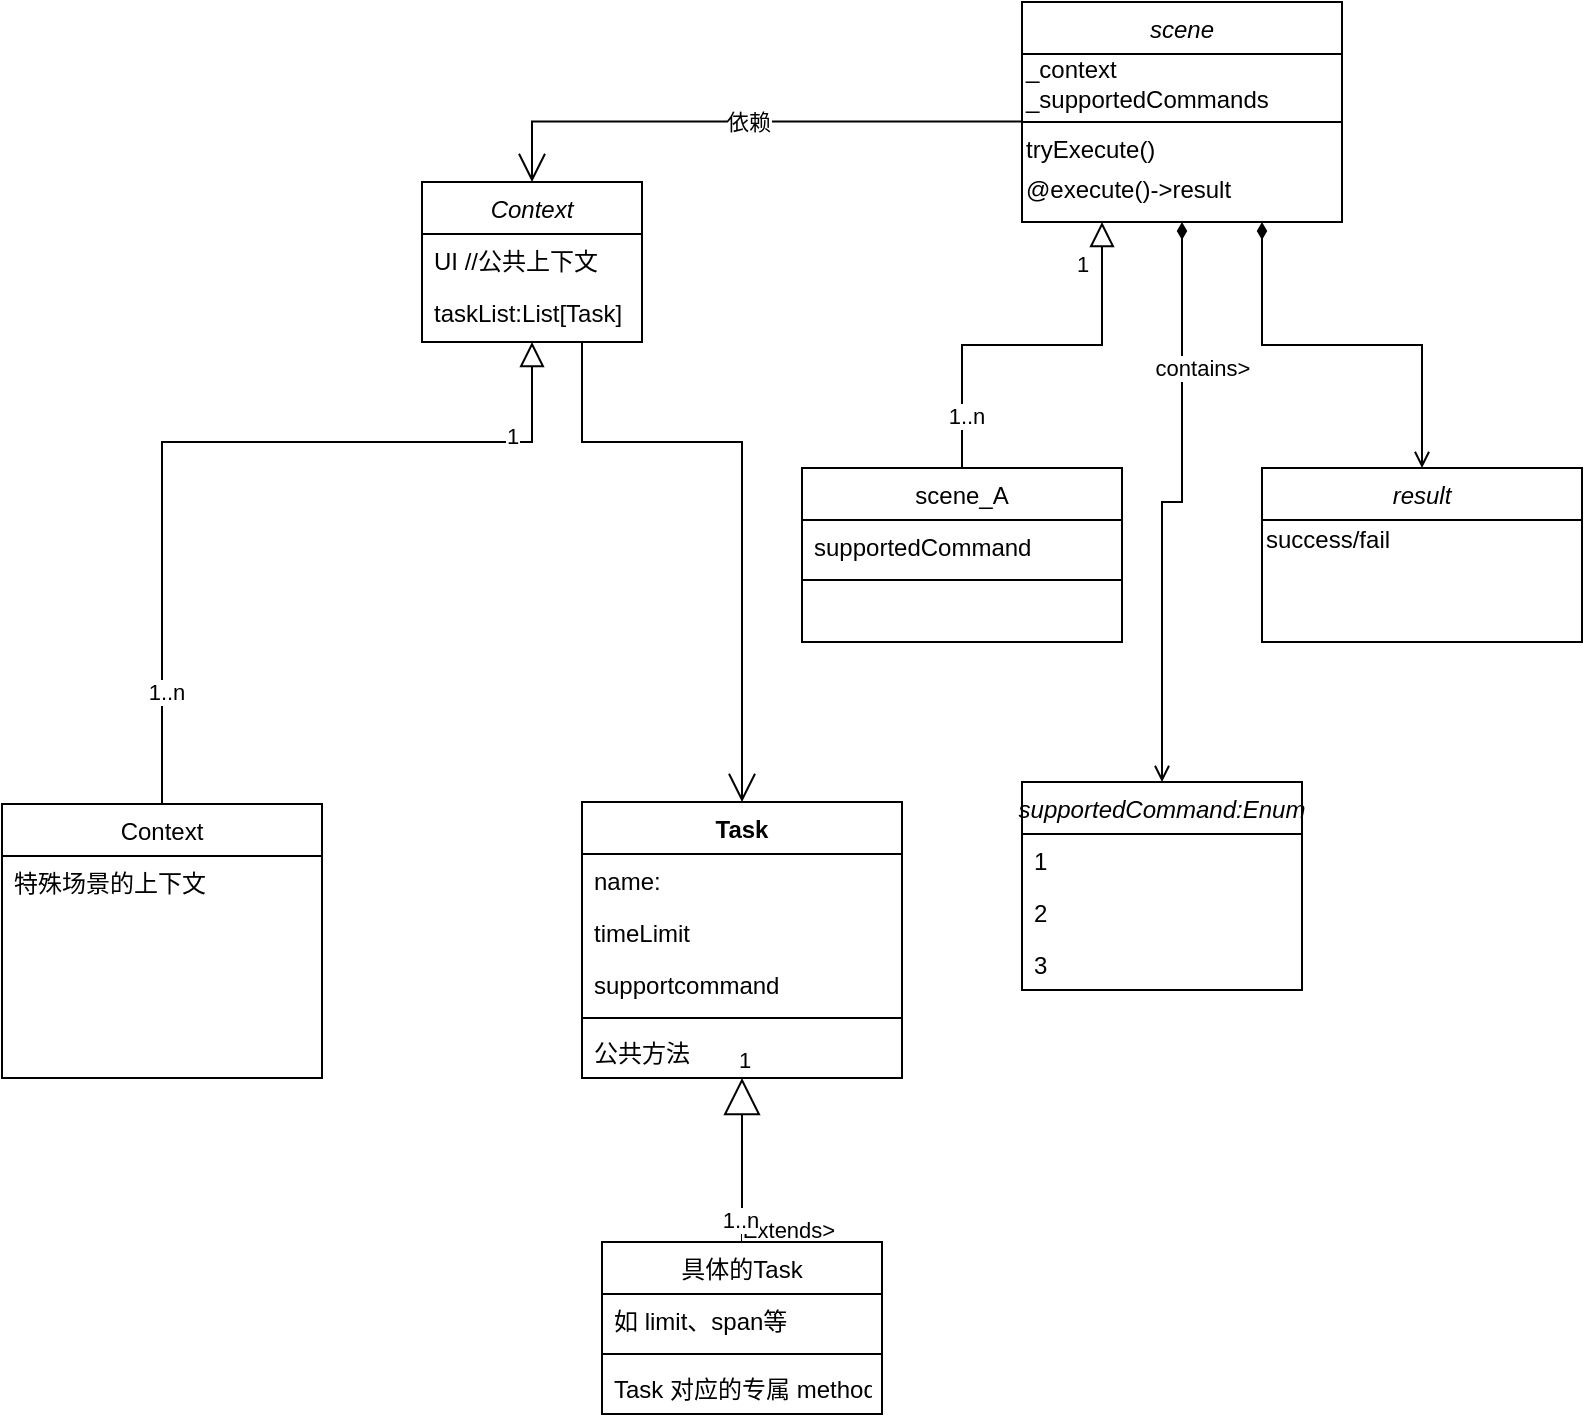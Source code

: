 <mxfile version="17.5.0" type="device"><diagram id="C5RBs43oDa-KdzZeNtuy" name="Page-1"><mxGraphModel dx="1808" dy="532" grid="1" gridSize="10" guides="1" tooltips="1" connect="1" arrows="1" fold="1" page="1" pageScale="1" pageWidth="827" pageHeight="1169" math="0" shadow="0"><root><mxCell id="WIyWlLk6GJQsqaUBKTNV-0"/><mxCell id="WIyWlLk6GJQsqaUBKTNV-1" parent="WIyWlLk6GJQsqaUBKTNV-0"/><mxCell id="3JNZyCE5rx4w1JIbHD-a-8" value="contains&amp;gt;" style="rounded=0;orthogonalLoop=1;jettySize=auto;html=1;entryX=0.5;entryY=0;entryDx=0;entryDy=0;endArrow=open;endFill=0;startArrow=diamondThin;startFill=1;exitX=0.5;exitY=1;exitDx=0;exitDy=0;edgeStyle=orthogonalEdgeStyle;" edge="1" parent="WIyWlLk6GJQsqaUBKTNV-1" source="zkfFHV4jXpPFQw0GAbJ--0" target="3JNZyCE5rx4w1JIbHD-a-2"><mxGeometry x="-0.5" y="10" relative="1" as="geometry"><mxPoint x="380" y="240" as="sourcePoint"/><mxPoint as="offset"/></mxGeometry></mxCell><mxCell id="3JNZyCE5rx4w1JIbHD-a-17" style="rounded=0;orthogonalLoop=1;jettySize=auto;html=1;entryX=0.5;entryY=0;entryDx=0;entryDy=0;startArrow=diamondThin;startFill=1;endArrow=open;endFill=0;edgeStyle=orthogonalEdgeStyle;exitX=0.75;exitY=1;exitDx=0;exitDy=0;" edge="1" parent="WIyWlLk6GJQsqaUBKTNV-1" source="zkfFHV4jXpPFQw0GAbJ--0" target="3JNZyCE5rx4w1JIbHD-a-10"><mxGeometry relative="1" as="geometry"/></mxCell><mxCell id="zkfFHV4jXpPFQw0GAbJ--0" value="scene" style="swimlane;fontStyle=2;align=center;verticalAlign=top;childLayout=stackLayout;horizontal=1;startSize=26;horizontalStack=0;resizeParent=1;resizeLast=0;collapsible=1;marginBottom=0;rounded=0;shadow=0;strokeWidth=1;" parent="WIyWlLk6GJQsqaUBKTNV-1" vertex="1"><mxGeometry x="220" y="120" width="160" height="110" as="geometry"><mxRectangle x="220" y="120" width="160" height="26" as="alternateBounds"/></mxGeometry></mxCell><mxCell id="3JNZyCE5rx4w1JIbHD-a-20" value="_context&lt;br&gt;_supportedCommands" style="text;html=1;align=left;verticalAlign=middle;resizable=0;points=[];autosize=1;strokeColor=none;fillColor=none;" vertex="1" parent="zkfFHV4jXpPFQw0GAbJ--0"><mxGeometry y="26" width="160" height="30" as="geometry"/></mxCell><mxCell id="3JNZyCE5rx4w1JIbHD-a-65" value="" style="line;strokeWidth=1;fillColor=none;align=left;verticalAlign=middle;spacingTop=-1;spacingLeft=3;spacingRight=3;rotatable=0;labelPosition=right;points=[];portConstraint=eastwest;" vertex="1" parent="zkfFHV4jXpPFQw0GAbJ--0"><mxGeometry y="56" width="160" height="8" as="geometry"/></mxCell><mxCell id="3JNZyCE5rx4w1JIbHD-a-18" value="tryExecute()" style="text;html=1;align=left;verticalAlign=middle;resizable=0;points=[];autosize=1;strokeColor=none;fillColor=none;" vertex="1" parent="zkfFHV4jXpPFQw0GAbJ--0"><mxGeometry y="64" width="160" height="20" as="geometry"/></mxCell><mxCell id="3JNZyCE5rx4w1JIbHD-a-67" value="@execute()-&amp;gt;result" style="text;html=1;align=left;verticalAlign=middle;resizable=0;points=[];autosize=1;strokeColor=none;fillColor=none;" vertex="1" parent="zkfFHV4jXpPFQw0GAbJ--0"><mxGeometry y="84" width="160" height="20" as="geometry"/></mxCell><mxCell id="zkfFHV4jXpPFQw0GAbJ--6" value="scene_A&#10;" style="swimlane;fontStyle=0;align=center;verticalAlign=top;childLayout=stackLayout;horizontal=1;startSize=26;horizontalStack=0;resizeParent=1;resizeLast=0;collapsible=1;marginBottom=0;rounded=0;shadow=0;strokeWidth=1;" parent="WIyWlLk6GJQsqaUBKTNV-1" vertex="1"><mxGeometry x="110" y="353" width="160" height="87" as="geometry"><mxRectangle x="130" y="380" width="160" height="26" as="alternateBounds"/></mxGeometry></mxCell><mxCell id="zkfFHV4jXpPFQw0GAbJ--7" value="supportedCommand" style="text;align=left;verticalAlign=top;spacingLeft=4;spacingRight=4;overflow=hidden;rotatable=0;points=[[0,0.5],[1,0.5]];portConstraint=eastwest;" parent="zkfFHV4jXpPFQw0GAbJ--6" vertex="1"><mxGeometry y="26" width="160" height="26" as="geometry"/></mxCell><mxCell id="zkfFHV4jXpPFQw0GAbJ--9" value="" style="line;html=1;strokeWidth=1;align=left;verticalAlign=middle;spacingTop=-1;spacingLeft=3;spacingRight=3;rotatable=0;labelPosition=right;points=[];portConstraint=eastwest;" parent="zkfFHV4jXpPFQw0GAbJ--6" vertex="1"><mxGeometry y="52" width="160" height="8" as="geometry"/></mxCell><mxCell id="zkfFHV4jXpPFQw0GAbJ--12" value="" style="endArrow=block;endSize=10;endFill=0;shadow=0;strokeWidth=1;rounded=0;edgeStyle=elbowEdgeStyle;elbow=vertical;entryX=0.25;entryY=1;entryDx=0;entryDy=0;" parent="WIyWlLk6GJQsqaUBKTNV-1" source="zkfFHV4jXpPFQw0GAbJ--6" target="zkfFHV4jXpPFQw0GAbJ--0" edge="1"><mxGeometry width="160" relative="1" as="geometry"><mxPoint x="200" y="203" as="sourcePoint"/><mxPoint x="200" y="203" as="targetPoint"/></mxGeometry></mxCell><mxCell id="3JNZyCE5rx4w1JIbHD-a-0" value="1" style="edgeLabel;html=1;align=center;verticalAlign=middle;resizable=0;points=[];" vertex="1" connectable="0" parent="zkfFHV4jXpPFQw0GAbJ--12"><mxGeometry x="0.771" y="2" relative="1" as="geometry"><mxPoint x="-8" y="-1" as="offset"/></mxGeometry></mxCell><mxCell id="3JNZyCE5rx4w1JIbHD-a-1" value="1..n" style="edgeLabel;html=1;align=center;verticalAlign=middle;resizable=0;points=[];" vertex="1" connectable="0" parent="zkfFHV4jXpPFQw0GAbJ--12"><mxGeometry x="-0.731" y="-2" relative="1" as="geometry"><mxPoint as="offset"/></mxGeometry></mxCell><mxCell id="3JNZyCE5rx4w1JIbHD-a-2" value="supportedCommand:Enum" style="swimlane;fontStyle=2;align=center;verticalAlign=top;childLayout=stackLayout;horizontal=1;startSize=26;horizontalStack=0;resizeParent=1;resizeLast=0;collapsible=1;marginBottom=0;rounded=0;shadow=0;strokeWidth=1;" vertex="1" parent="WIyWlLk6GJQsqaUBKTNV-1"><mxGeometry x="220" y="510" width="140" height="104" as="geometry"><mxRectangle x="230" y="140" width="160" height="26" as="alternateBounds"/></mxGeometry></mxCell><mxCell id="3JNZyCE5rx4w1JIbHD-a-3" value="1" style="text;align=left;verticalAlign=top;spacingLeft=4;spacingRight=4;overflow=hidden;rotatable=0;points=[[0,0.5],[1,0.5]];portConstraint=eastwest;" vertex="1" parent="3JNZyCE5rx4w1JIbHD-a-2"><mxGeometry y="26" width="140" height="26" as="geometry"/></mxCell><mxCell id="3JNZyCE5rx4w1JIbHD-a-4" value="2" style="text;align=left;verticalAlign=top;spacingLeft=4;spacingRight=4;overflow=hidden;rotatable=0;points=[[0,0.5],[1,0.5]];portConstraint=eastwest;rounded=0;shadow=0;html=0;" vertex="1" parent="3JNZyCE5rx4w1JIbHD-a-2"><mxGeometry y="52" width="140" height="26" as="geometry"/></mxCell><mxCell id="3JNZyCE5rx4w1JIbHD-a-5" value="3" style="text;align=left;verticalAlign=top;spacingLeft=4;spacingRight=4;overflow=hidden;rotatable=0;points=[[0,0.5],[1,0.5]];portConstraint=eastwest;rounded=0;shadow=0;html=0;" vertex="1" parent="3JNZyCE5rx4w1JIbHD-a-2"><mxGeometry y="78" width="140" height="26" as="geometry"/></mxCell><mxCell id="3JNZyCE5rx4w1JIbHD-a-10" value="result" style="swimlane;fontStyle=2;align=center;verticalAlign=top;childLayout=stackLayout;horizontal=1;startSize=26;horizontalStack=0;resizeParent=1;resizeLast=0;collapsible=1;marginBottom=0;rounded=0;shadow=0;strokeWidth=1;" vertex="1" parent="WIyWlLk6GJQsqaUBKTNV-1"><mxGeometry x="340" y="353" width="160" height="87" as="geometry"><mxRectangle x="230" y="140" width="160" height="26" as="alternateBounds"/></mxGeometry></mxCell><mxCell id="3JNZyCE5rx4w1JIbHD-a-16" value="success/fail" style="text;html=1;align=left;verticalAlign=middle;resizable=0;points=[];autosize=1;strokeColor=none;fillColor=none;portConstraint=north;" vertex="1" parent="3JNZyCE5rx4w1JIbHD-a-10"><mxGeometry y="26" width="160" height="20" as="geometry"/></mxCell><mxCell id="3JNZyCE5rx4w1JIbHD-a-22" value="Task" style="swimlane;fontStyle=1;align=center;verticalAlign=top;childLayout=stackLayout;horizontal=1;startSize=26;horizontalStack=0;resizeParent=1;resizeParentMax=0;resizeLast=0;collapsible=1;marginBottom=0;" vertex="1" parent="WIyWlLk6GJQsqaUBKTNV-1"><mxGeometry y="520" width="160" height="138" as="geometry"/></mxCell><mxCell id="3JNZyCE5rx4w1JIbHD-a-23" value="name:" style="text;strokeColor=none;fillColor=none;align=left;verticalAlign=top;spacingLeft=4;spacingRight=4;overflow=hidden;rotatable=0;points=[[0,0.5],[1,0.5]];portConstraint=eastwest;" vertex="1" parent="3JNZyCE5rx4w1JIbHD-a-22"><mxGeometry y="26" width="160" height="26" as="geometry"/></mxCell><mxCell id="3JNZyCE5rx4w1JIbHD-a-26" value="timeLimit" style="text;strokeColor=none;fillColor=none;align=left;verticalAlign=top;spacingLeft=4;spacingRight=4;overflow=hidden;rotatable=0;points=[[0,0.5],[1,0.5]];portConstraint=eastwest;" vertex="1" parent="3JNZyCE5rx4w1JIbHD-a-22"><mxGeometry y="52" width="160" height="26" as="geometry"/></mxCell><mxCell id="3JNZyCE5rx4w1JIbHD-a-27" value="supportcommand" style="text;strokeColor=none;fillColor=none;align=left;verticalAlign=top;spacingLeft=4;spacingRight=4;overflow=hidden;rotatable=0;points=[[0,0.5],[1,0.5]];portConstraint=eastwest;" vertex="1" parent="3JNZyCE5rx4w1JIbHD-a-22"><mxGeometry y="78" width="160" height="26" as="geometry"/></mxCell><mxCell id="3JNZyCE5rx4w1JIbHD-a-68" value="" style="line;strokeWidth=1;fillColor=none;align=left;verticalAlign=middle;spacingTop=-1;spacingLeft=3;spacingRight=3;rotatable=0;labelPosition=right;points=[];portConstraint=eastwest;" vertex="1" parent="3JNZyCE5rx4w1JIbHD-a-22"><mxGeometry y="104" width="160" height="8" as="geometry"/></mxCell><mxCell id="3JNZyCE5rx4w1JIbHD-a-52" value="公共方法" style="text;strokeColor=none;fillColor=none;align=left;verticalAlign=top;spacingLeft=4;spacingRight=4;overflow=hidden;rotatable=0;points=[[0,0.5],[1,0.5]];portConstraint=eastwest;" vertex="1" parent="3JNZyCE5rx4w1JIbHD-a-22"><mxGeometry y="112" width="160" height="26" as="geometry"/></mxCell><mxCell id="3JNZyCE5rx4w1JIbHD-a-35" value="Extends&amp;gt;" style="endArrow=block;endSize=16;endFill=0;html=1;rounded=0;entryX=0.5;entryY=1;entryDx=0;entryDy=0;edgeStyle=orthogonalEdgeStyle;" edge="1" parent="WIyWlLk6GJQsqaUBKTNV-1" source="3JNZyCE5rx4w1JIbHD-a-38" target="3JNZyCE5rx4w1JIbHD-a-22"><mxGeometry x="-0.844" y="-23" width="160" relative="1" as="geometry"><mxPoint x="400" y="720" as="sourcePoint"/><mxPoint x="560" y="720" as="targetPoint"/><mxPoint as="offset"/></mxGeometry></mxCell><mxCell id="3JNZyCE5rx4w1JIbHD-a-36" value="1" style="edgeLabel;html=1;align=center;verticalAlign=middle;resizable=0;points=[];" vertex="1" connectable="0" parent="3JNZyCE5rx4w1JIbHD-a-35"><mxGeometry x="0.498" y="-2" relative="1" as="geometry"><mxPoint x="-1" y="-30" as="offset"/></mxGeometry></mxCell><mxCell id="3JNZyCE5rx4w1JIbHD-a-37" value="1..n" style="edgeLabel;html=1;align=center;verticalAlign=middle;resizable=0;points=[];" vertex="1" connectable="0" parent="3JNZyCE5rx4w1JIbHD-a-35"><mxGeometry x="-0.721" y="1" relative="1" as="geometry"><mxPoint as="offset"/></mxGeometry></mxCell><mxCell id="3JNZyCE5rx4w1JIbHD-a-38" value="具体的Task" style="swimlane;fontStyle=0;childLayout=stackLayout;horizontal=1;startSize=26;fillColor=none;horizontalStack=0;resizeParent=1;resizeParentMax=0;resizeLast=0;collapsible=1;marginBottom=0;" vertex="1" parent="WIyWlLk6GJQsqaUBKTNV-1"><mxGeometry x="10" y="740" width="140" height="86" as="geometry"/></mxCell><mxCell id="3JNZyCE5rx4w1JIbHD-a-40" value="如 limit、span等" style="text;strokeColor=none;fillColor=none;align=left;verticalAlign=top;spacingLeft=4;spacingRight=4;overflow=hidden;rotatable=0;points=[[0,0.5],[1,0.5]];portConstraint=eastwest;" vertex="1" parent="3JNZyCE5rx4w1JIbHD-a-38"><mxGeometry y="26" width="140" height="26" as="geometry"/></mxCell><mxCell id="3JNZyCE5rx4w1JIbHD-a-45" value="" style="line;strokeWidth=1;fillColor=none;align=left;verticalAlign=middle;spacingTop=-1;spacingLeft=3;spacingRight=3;rotatable=0;labelPosition=right;points=[];portConstraint=eastwest;" vertex="1" parent="3JNZyCE5rx4w1JIbHD-a-38"><mxGeometry y="52" width="140" height="8" as="geometry"/></mxCell><mxCell id="3JNZyCE5rx4w1JIbHD-a-44" value="Task 对应的专属 method" style="text;strokeColor=none;fillColor=none;align=left;verticalAlign=top;spacingLeft=4;spacingRight=4;overflow=hidden;rotatable=0;points=[[0,0.5],[1,0.5]];portConstraint=eastwest;" vertex="1" parent="3JNZyCE5rx4w1JIbHD-a-38"><mxGeometry y="60" width="140" height="26" as="geometry"/></mxCell><mxCell id="3JNZyCE5rx4w1JIbHD-a-54" value="Context" style="swimlane;fontStyle=2;align=center;verticalAlign=top;childLayout=stackLayout;horizontal=1;startSize=26;horizontalStack=0;resizeParent=1;resizeLast=0;collapsible=1;marginBottom=0;rounded=0;shadow=0;strokeWidth=1;" vertex="1" parent="WIyWlLk6GJQsqaUBKTNV-1"><mxGeometry x="-80" y="210" width="110" height="80" as="geometry"><mxRectangle x="130" y="380" width="160" height="26" as="alternateBounds"/></mxGeometry></mxCell><mxCell id="3JNZyCE5rx4w1JIbHD-a-55" value="UI //公共上下文&#10;" style="text;align=left;verticalAlign=top;spacingLeft=4;spacingRight=4;overflow=hidden;rotatable=0;points=[[0,0.5],[1,0.5]];portConstraint=eastwest;" vertex="1" parent="3JNZyCE5rx4w1JIbHD-a-54"><mxGeometry y="26" width="110" height="26" as="geometry"/></mxCell><mxCell id="3JNZyCE5rx4w1JIbHD-a-57" value="taskList:List[Task]&#10;" style="text;align=left;verticalAlign=top;spacingLeft=4;spacingRight=4;overflow=hidden;rotatable=0;points=[[0,0.5],[1,0.5]];portConstraint=eastwest;" vertex="1" parent="3JNZyCE5rx4w1JIbHD-a-54"><mxGeometry y="52" width="110" height="26" as="geometry"/></mxCell><mxCell id="3JNZyCE5rx4w1JIbHD-a-58" value="Context" style="swimlane;fontStyle=0;align=center;verticalAlign=top;childLayout=stackLayout;horizontal=1;startSize=26;horizontalStack=0;resizeParent=1;resizeLast=0;collapsible=1;marginBottom=0;rounded=0;shadow=0;strokeWidth=1;" vertex="1" parent="WIyWlLk6GJQsqaUBKTNV-1"><mxGeometry x="-290" y="521" width="160" height="137" as="geometry"><mxRectangle x="130" y="380" width="160" height="26" as="alternateBounds"/></mxGeometry></mxCell><mxCell id="3JNZyCE5rx4w1JIbHD-a-59" value="特殊场景的上下文&#10;" style="text;align=left;verticalAlign=top;spacingLeft=4;spacingRight=4;overflow=hidden;rotatable=0;points=[[0,0.5],[1,0.5]];portConstraint=eastwest;" vertex="1" parent="3JNZyCE5rx4w1JIbHD-a-58"><mxGeometry y="26" width="160" height="26" as="geometry"/></mxCell><mxCell id="3JNZyCE5rx4w1JIbHD-a-62" value="" style="endArrow=block;endSize=10;endFill=0;shadow=0;strokeWidth=1;rounded=0;edgeStyle=elbowEdgeStyle;elbow=vertical;" edge="1" parent="WIyWlLk6GJQsqaUBKTNV-1" source="3JNZyCE5rx4w1JIbHD-a-58"><mxGeometry width="160" relative="1" as="geometry"><mxPoint x="190" y="353" as="sourcePoint"/><mxPoint x="-25" y="290" as="targetPoint"/><Array as="points"><mxPoint x="-90" y="340"/></Array></mxGeometry></mxCell><mxCell id="3JNZyCE5rx4w1JIbHD-a-63" value="1" style="edgeLabel;html=1;align=center;verticalAlign=middle;resizable=0;points=[];" vertex="1" connectable="0" parent="3JNZyCE5rx4w1JIbHD-a-62"><mxGeometry x="0.771" y="2" relative="1" as="geometry"><mxPoint x="-8" y="-1" as="offset"/></mxGeometry></mxCell><mxCell id="3JNZyCE5rx4w1JIbHD-a-64" value="1..n" style="edgeLabel;html=1;align=center;verticalAlign=middle;resizable=0;points=[];" vertex="1" connectable="0" parent="3JNZyCE5rx4w1JIbHD-a-62"><mxGeometry x="-0.731" y="-2" relative="1" as="geometry"><mxPoint as="offset"/></mxGeometry></mxCell><mxCell id="3JNZyCE5rx4w1JIbHD-a-70" value="依赖" style="endArrow=open;endFill=1;endSize=12;html=1;rounded=0;entryX=0.5;entryY=0;entryDx=0;entryDy=0;edgeStyle=orthogonalEdgeStyle;exitX=0;exitY=0.471;exitDx=0;exitDy=0;exitPerimeter=0;" edge="1" parent="WIyWlLk6GJQsqaUBKTNV-1" source="3JNZyCE5rx4w1JIbHD-a-65" target="3JNZyCE5rx4w1JIbHD-a-54"><mxGeometry width="160" relative="1" as="geometry"><mxPoint x="210" y="180" as="sourcePoint"/><mxPoint x="250" y="140" as="targetPoint"/></mxGeometry></mxCell><mxCell id="3JNZyCE5rx4w1JIbHD-a-72" value="" style="endArrow=open;endFill=1;endSize=12;html=1;rounded=0;entryX=0.5;entryY=0;entryDx=0;entryDy=0;exitX=0.75;exitY=1;exitDx=0;exitDy=0;edgeStyle=orthogonalEdgeStyle;" edge="1" parent="WIyWlLk6GJQsqaUBKTNV-1" source="3JNZyCE5rx4w1JIbHD-a-54" target="3JNZyCE5rx4w1JIbHD-a-22"><mxGeometry width="160" relative="1" as="geometry"><mxPoint x="-80" y="490" as="sourcePoint"/><mxPoint x="80" y="490" as="targetPoint"/><Array as="points"><mxPoint y="290"/><mxPoint y="340"/><mxPoint x="80" y="340"/></Array></mxGeometry></mxCell></root></mxGraphModel></diagram></mxfile>